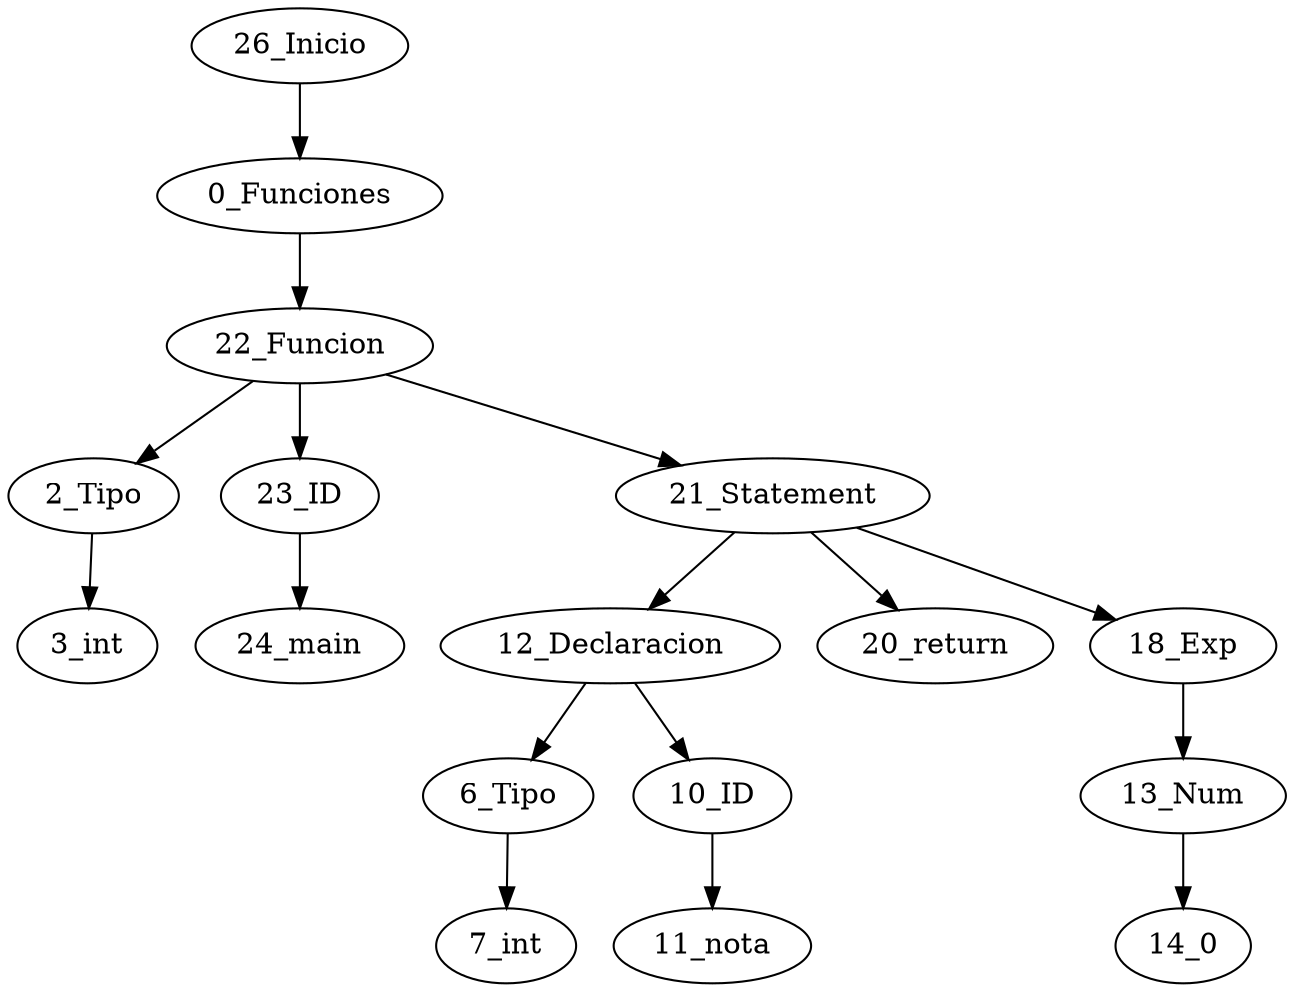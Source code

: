digraph {
    "26_Inicio" -> "0_Funciones";
"0_Funciones" -> "22_Funcion";
"22_Funcion" -> "2_Tipo";
"2_Tipo" -> "3_int";
"22_Funcion" -> "23_ID";
"23_ID" -> "24_main";
"22_Funcion" -> "21_Statement";
"21_Statement" -> "12_Declaracion";
"12_Declaracion" -> "6_Tipo";
"6_Tipo" -> "7_int";
"12_Declaracion" -> "10_ID";
"10_ID" -> "11_nota";
"21_Statement" -> "20_return";
"21_Statement" -> "18_Exp";
"18_Exp" -> "13_Num";
"13_Num" -> "14_0";
}